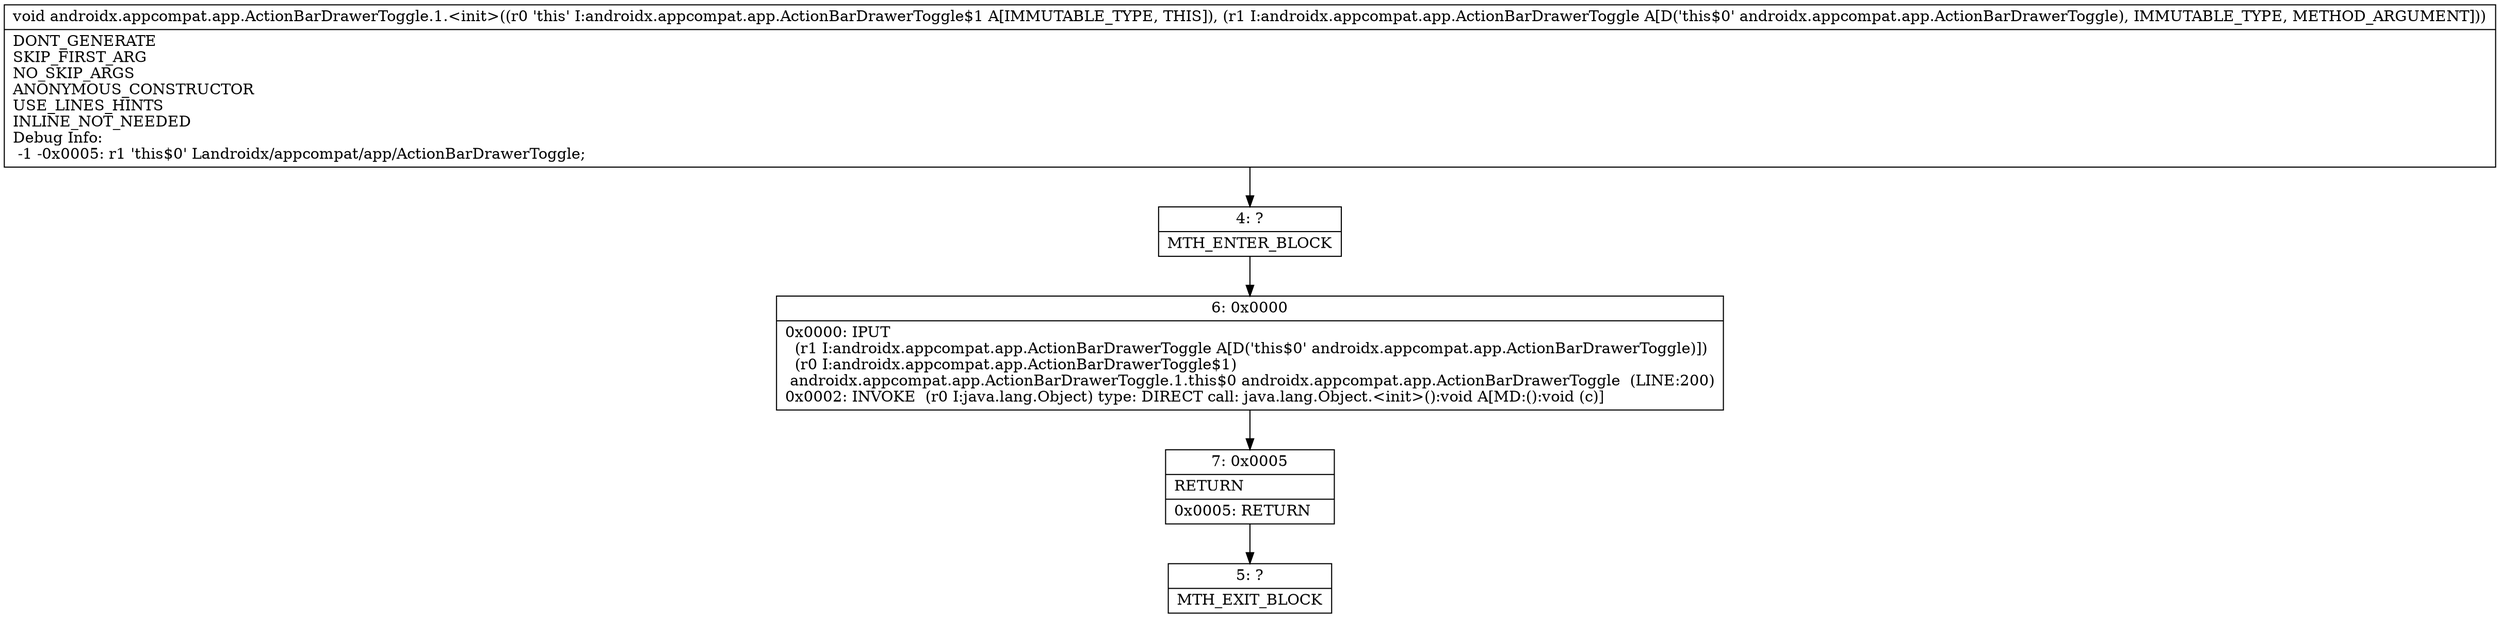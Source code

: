 digraph "CFG forandroidx.appcompat.app.ActionBarDrawerToggle.1.\<init\>(Landroidx\/appcompat\/app\/ActionBarDrawerToggle;)V" {
Node_4 [shape=record,label="{4\:\ ?|MTH_ENTER_BLOCK\l}"];
Node_6 [shape=record,label="{6\:\ 0x0000|0x0000: IPUT  \l  (r1 I:androidx.appcompat.app.ActionBarDrawerToggle A[D('this$0' androidx.appcompat.app.ActionBarDrawerToggle)])\l  (r0 I:androidx.appcompat.app.ActionBarDrawerToggle$1)\l androidx.appcompat.app.ActionBarDrawerToggle.1.this$0 androidx.appcompat.app.ActionBarDrawerToggle  (LINE:200)\l0x0002: INVOKE  (r0 I:java.lang.Object) type: DIRECT call: java.lang.Object.\<init\>():void A[MD:():void (c)]\l}"];
Node_7 [shape=record,label="{7\:\ 0x0005|RETURN\l|0x0005: RETURN   \l}"];
Node_5 [shape=record,label="{5\:\ ?|MTH_EXIT_BLOCK\l}"];
MethodNode[shape=record,label="{void androidx.appcompat.app.ActionBarDrawerToggle.1.\<init\>((r0 'this' I:androidx.appcompat.app.ActionBarDrawerToggle$1 A[IMMUTABLE_TYPE, THIS]), (r1 I:androidx.appcompat.app.ActionBarDrawerToggle A[D('this$0' androidx.appcompat.app.ActionBarDrawerToggle), IMMUTABLE_TYPE, METHOD_ARGUMENT]))  | DONT_GENERATE\lSKIP_FIRST_ARG\lNO_SKIP_ARGS\lANONYMOUS_CONSTRUCTOR\lUSE_LINES_HINTS\lINLINE_NOT_NEEDED\lDebug Info:\l  \-1 \-0x0005: r1 'this$0' Landroidx\/appcompat\/app\/ActionBarDrawerToggle;\l}"];
MethodNode -> Node_4;Node_4 -> Node_6;
Node_6 -> Node_7;
Node_7 -> Node_5;
}

